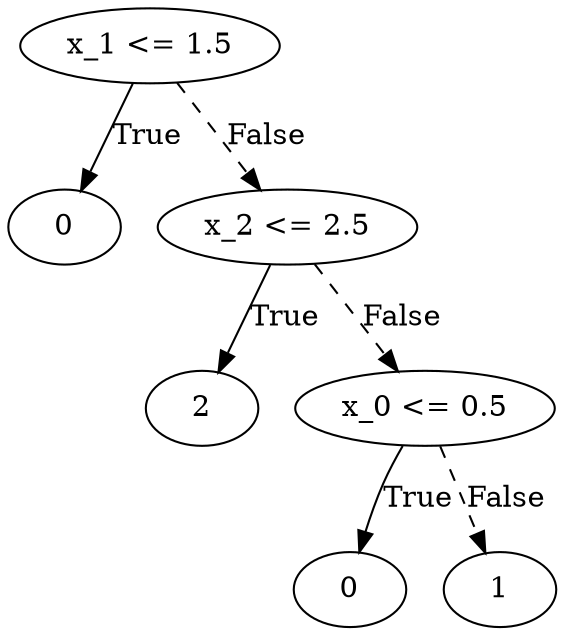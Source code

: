 digraph {
0 [label="x_1 <= 1.5"];
1 [label="0"];
0 -> 1 [label="True"];
2 [label="x_2 <= 2.5"];
3 [label="2"];
2 -> 3 [label="True"];
4 [label="x_0 <= 0.5"];
5 [label="0"];
4 -> 5 [label="True"];
6 [label="1"];
4 -> 6 [style="dashed", label="False"];
2 -> 4 [style="dashed", label="False"];
0 -> 2 [style="dashed", label="False"];

}